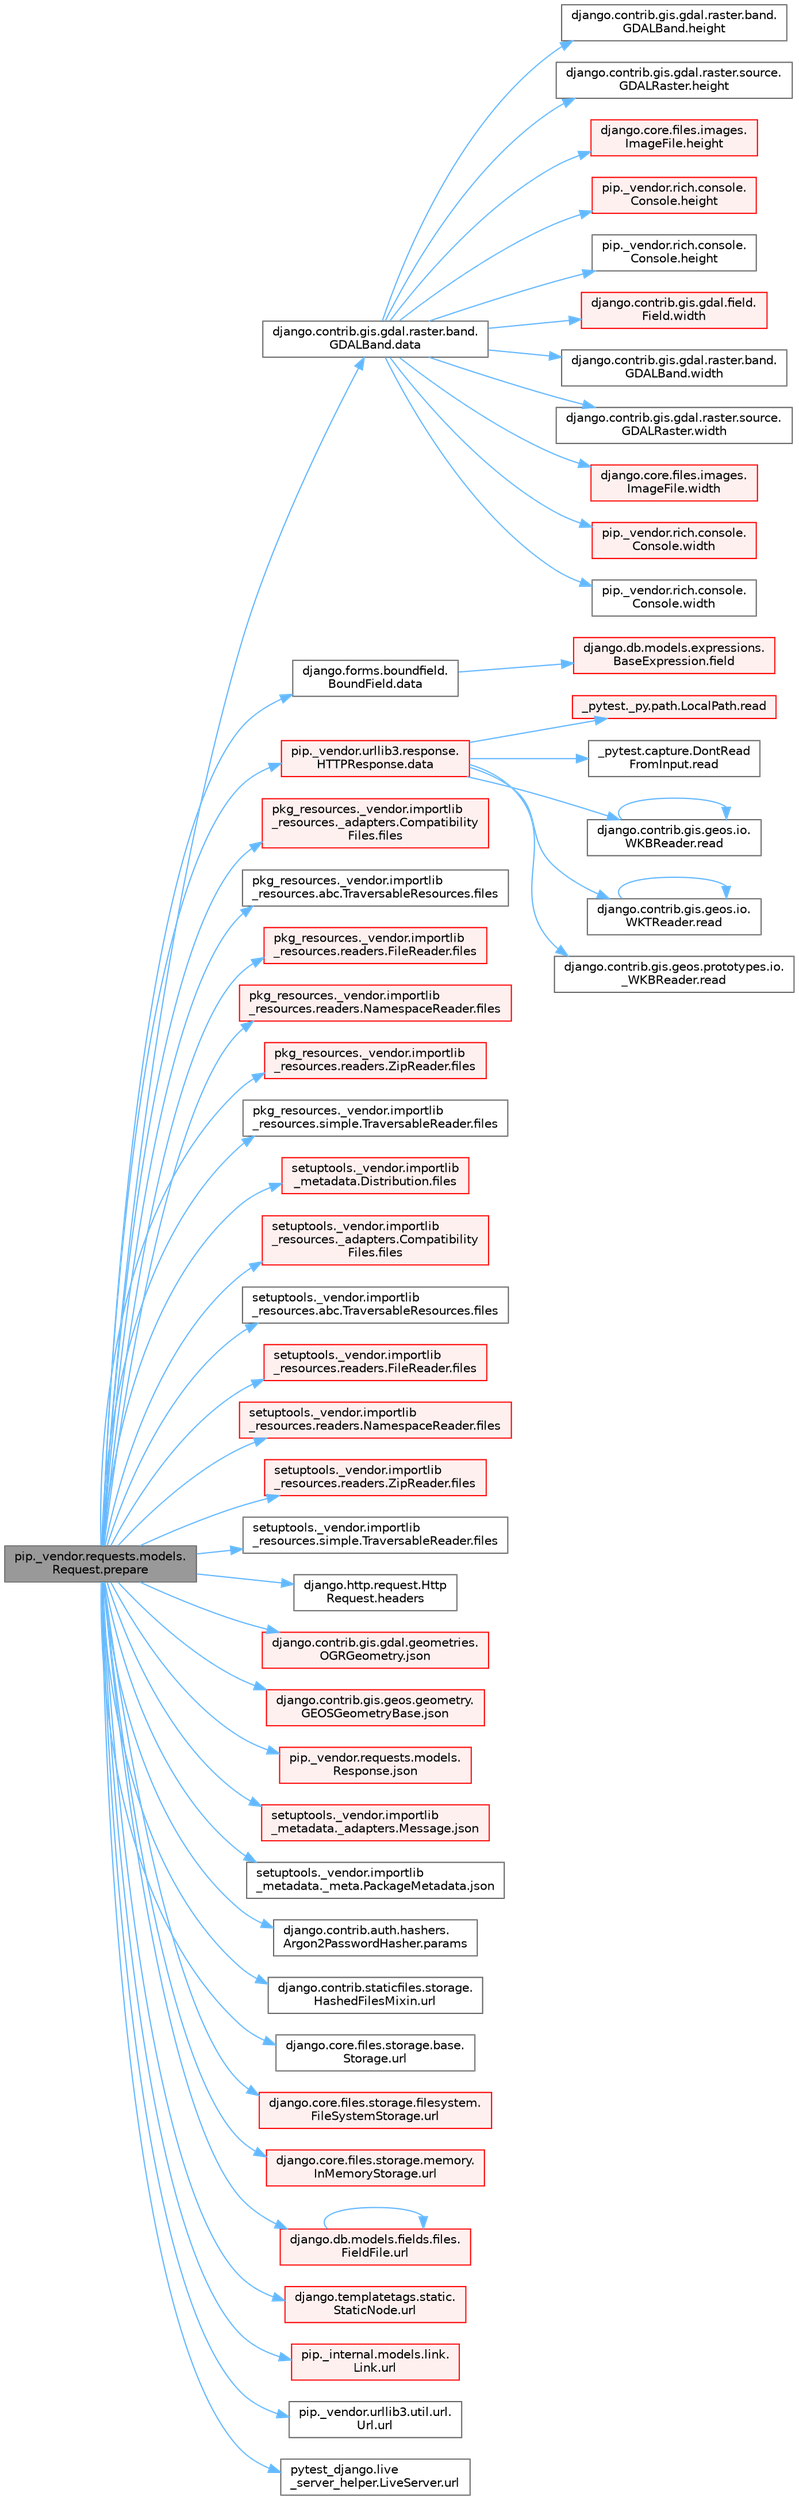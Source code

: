 digraph "pip._vendor.requests.models.Request.prepare"
{
 // LATEX_PDF_SIZE
  bgcolor="transparent";
  edge [fontname=Helvetica,fontsize=10,labelfontname=Helvetica,labelfontsize=10];
  node [fontname=Helvetica,fontsize=10,shape=box,height=0.2,width=0.4];
  rankdir="LR";
  Node1 [id="Node000001",label="pip._vendor.requests.models.\lRequest.prepare",height=0.2,width=0.4,color="gray40", fillcolor="grey60", style="filled", fontcolor="black",tooltip=" "];
  Node1 -> Node2 [id="edge1_Node000001_Node000002",color="steelblue1",style="solid",tooltip=" "];
  Node2 [id="Node000002",label="django.contrib.gis.gdal.raster.band.\lGDALBand.data",height=0.2,width=0.4,color="grey40", fillcolor="white", style="filled",URL="$classdjango_1_1contrib_1_1gis_1_1gdal_1_1raster_1_1band_1_1_g_d_a_l_band.html#a5d37dc4c4d5a50a21b75460e75f9ee4d",tooltip=" "];
  Node2 -> Node3 [id="edge2_Node000002_Node000003",color="steelblue1",style="solid",tooltip=" "];
  Node3 [id="Node000003",label="django.contrib.gis.gdal.raster.band.\lGDALBand.height",height=0.2,width=0.4,color="grey40", fillcolor="white", style="filled",URL="$classdjango_1_1contrib_1_1gis_1_1gdal_1_1raster_1_1band_1_1_g_d_a_l_band.html#a7bea10d663b16684316ee8a95120ed62",tooltip=" "];
  Node2 -> Node4 [id="edge3_Node000002_Node000004",color="steelblue1",style="solid",tooltip=" "];
  Node4 [id="Node000004",label="django.contrib.gis.gdal.raster.source.\lGDALRaster.height",height=0.2,width=0.4,color="grey40", fillcolor="white", style="filled",URL="$classdjango_1_1contrib_1_1gis_1_1gdal_1_1raster_1_1source_1_1_g_d_a_l_raster.html#a5a893c132270fb65d330a59510a6bff0",tooltip=" "];
  Node2 -> Node5 [id="edge4_Node000002_Node000005",color="steelblue1",style="solid",tooltip=" "];
  Node5 [id="Node000005",label="django.core.files.images.\lImageFile.height",height=0.2,width=0.4,color="red", fillcolor="#FFF0F0", style="filled",URL="$classdjango_1_1core_1_1files_1_1images_1_1_image_file.html#ad4617c14c2a4ffe0b677cd7c1579bd20",tooltip=" "];
  Node2 -> Node4524 [id="edge5_Node000002_Node004524",color="steelblue1",style="solid",tooltip=" "];
  Node4524 [id="Node004524",label="pip._vendor.rich.console.\lConsole.height",height=0.2,width=0.4,color="red", fillcolor="#FFF0F0", style="filled",URL="$classpip_1_1__vendor_1_1rich_1_1console_1_1_console.html#adf55ca44bd09a7285363cdfd2a411a53",tooltip=" "];
  Node2 -> Node4525 [id="edge6_Node000002_Node004525",color="steelblue1",style="solid",tooltip=" "];
  Node4525 [id="Node004525",label="pip._vendor.rich.console.\lConsole.height",height=0.2,width=0.4,color="grey40", fillcolor="white", style="filled",URL="$classpip_1_1__vendor_1_1rich_1_1console_1_1_console.html#ab53d9f9fda0d620f747ea404220d1e89",tooltip=" "];
  Node2 -> Node1832 [id="edge7_Node000002_Node001832",color="steelblue1",style="solid",tooltip=" "];
  Node1832 [id="Node001832",label="django.contrib.gis.gdal.field.\lField.width",height=0.2,width=0.4,color="red", fillcolor="#FFF0F0", style="filled",URL="$classdjango_1_1contrib_1_1gis_1_1gdal_1_1field_1_1_field.html#a9d43a623b937f633a9e6dca9323f5fa7",tooltip=" "];
  Node2 -> Node1833 [id="edge8_Node000002_Node001833",color="steelblue1",style="solid",tooltip=" "];
  Node1833 [id="Node001833",label="django.contrib.gis.gdal.raster.band.\lGDALBand.width",height=0.2,width=0.4,color="grey40", fillcolor="white", style="filled",URL="$classdjango_1_1contrib_1_1gis_1_1gdal_1_1raster_1_1band_1_1_g_d_a_l_band.html#a407780888708f2bb99b4d298eb6d8062",tooltip=" "];
  Node2 -> Node1834 [id="edge9_Node000002_Node001834",color="steelblue1",style="solid",tooltip=" "];
  Node1834 [id="Node001834",label="django.contrib.gis.gdal.raster.source.\lGDALRaster.width",height=0.2,width=0.4,color="grey40", fillcolor="white", style="filled",URL="$classdjango_1_1contrib_1_1gis_1_1gdal_1_1raster_1_1source_1_1_g_d_a_l_raster.html#a58442e42bce5bcabb54fab7a2e636bc2",tooltip=" "];
  Node2 -> Node1835 [id="edge10_Node000002_Node001835",color="steelblue1",style="solid",tooltip=" "];
  Node1835 [id="Node001835",label="django.core.files.images.\lImageFile.width",height=0.2,width=0.4,color="red", fillcolor="#FFF0F0", style="filled",URL="$classdjango_1_1core_1_1files_1_1images_1_1_image_file.html#a3a50a37ab3f2d7395c892a262ecb49bc",tooltip=" "];
  Node2 -> Node1836 [id="edge11_Node000002_Node001836",color="steelblue1",style="solid",tooltip=" "];
  Node1836 [id="Node001836",label="pip._vendor.rich.console.\lConsole.width",height=0.2,width=0.4,color="red", fillcolor="#FFF0F0", style="filled",URL="$classpip_1_1__vendor_1_1rich_1_1console_1_1_console.html#a3163e1b4e2842bc355d0f5c3100ecc08",tooltip=" "];
  Node2 -> Node1837 [id="edge12_Node000002_Node001837",color="steelblue1",style="solid",tooltip=" "];
  Node1837 [id="Node001837",label="pip._vendor.rich.console.\lConsole.width",height=0.2,width=0.4,color="grey40", fillcolor="white", style="filled",URL="$classpip_1_1__vendor_1_1rich_1_1console_1_1_console.html#aa2ba8c5fa1dd224794b0ac2acd384863",tooltip=" "];
  Node1 -> Node257 [id="edge13_Node000001_Node000257",color="steelblue1",style="solid",tooltip=" "];
  Node257 [id="Node000257",label="django.forms.boundfield.\lBoundField.data",height=0.2,width=0.4,color="grey40", fillcolor="white", style="filled",URL="$classdjango_1_1forms_1_1boundfield_1_1_bound_field.html#ad38e19a5099c352218e82322f47b020c",tooltip=" "];
  Node257 -> Node106 [id="edge14_Node000257_Node000106",color="steelblue1",style="solid",tooltip=" "];
  Node106 [id="Node000106",label="django.db.models.expressions.\lBaseExpression.field",height=0.2,width=0.4,color="red", fillcolor="#FFF0F0", style="filled",URL="$classdjango_1_1db_1_1models_1_1expressions_1_1_base_expression.html#a70aeb35391ada82c2e9f02b1c3ac150c",tooltip=" "];
  Node1 -> Node258 [id="edge15_Node000001_Node000258",color="steelblue1",style="solid",tooltip=" "];
  Node258 [id="Node000258",label="pip._vendor.urllib3.response.\lHTTPResponse.data",height=0.2,width=0.4,color="red", fillcolor="#FFF0F0", style="filled",URL="$classpip_1_1__vendor_1_1urllib3_1_1response_1_1_h_t_t_p_response.html#abf3c538704803faf453331b0031f3bdd",tooltip=" "];
  Node258 -> Node45 [id="edge16_Node000258_Node000045",color="steelblue1",style="solid",tooltip=" "];
  Node45 [id="Node000045",label="_pytest._py.path.LocalPath.read",height=0.2,width=0.4,color="red", fillcolor="#FFF0F0", style="filled",URL="$class__pytest_1_1__py_1_1path_1_1_local_path.html#a8640b65f715ce8a258379deb78a68fd8",tooltip=" "];
  Node258 -> Node259 [id="edge17_Node000258_Node000259",color="steelblue1",style="solid",tooltip=" "];
  Node259 [id="Node000259",label="_pytest.capture.DontRead\lFromInput.read",height=0.2,width=0.4,color="grey40", fillcolor="white", style="filled",URL="$class__pytest_1_1capture_1_1_dont_read_from_input.html#abe84d6d5626bed2fa4f52408d2b95d3f",tooltip=" "];
  Node258 -> Node260 [id="edge18_Node000258_Node000260",color="steelblue1",style="solid",tooltip=" "];
  Node260 [id="Node000260",label="django.contrib.gis.geos.io.\lWKBReader.read",height=0.2,width=0.4,color="grey40", fillcolor="white", style="filled",URL="$classdjango_1_1contrib_1_1gis_1_1geos_1_1io_1_1_w_k_b_reader.html#a690153c2f609f20814011beceded4ce6",tooltip=" "];
  Node260 -> Node260 [id="edge19_Node000260_Node000260",color="steelblue1",style="solid",tooltip=" "];
  Node258 -> Node261 [id="edge20_Node000258_Node000261",color="steelblue1",style="solid",tooltip=" "];
  Node261 [id="Node000261",label="django.contrib.gis.geos.io.\lWKTReader.read",height=0.2,width=0.4,color="grey40", fillcolor="white", style="filled",URL="$classdjango_1_1contrib_1_1gis_1_1geos_1_1io_1_1_w_k_t_reader.html#af8cdf42c9388b4ca18b86af2cd174dd0",tooltip=" "];
  Node261 -> Node261 [id="edge21_Node000261_Node000261",color="steelblue1",style="solid",tooltip=" "];
  Node258 -> Node262 [id="edge22_Node000258_Node000262",color="steelblue1",style="solid",tooltip=" "];
  Node262 [id="Node000262",label="django.contrib.gis.geos.prototypes.io.\l_WKBReader.read",height=0.2,width=0.4,color="grey40", fillcolor="white", style="filled",URL="$classdjango_1_1contrib_1_1gis_1_1geos_1_1prototypes_1_1io_1_1___w_k_b_reader.html#a71e78ed5a74b998533ef3801723a5827",tooltip=" "];
  Node1 -> Node1158 [id="edge23_Node000001_Node001158",color="steelblue1",style="solid",tooltip=" "];
  Node1158 [id="Node001158",label="pkg_resources._vendor.importlib\l_resources._adapters.Compatibility\lFiles.files",height=0.2,width=0.4,color="red", fillcolor="#FFF0F0", style="filled",URL="$classpkg__resources_1_1__vendor_1_1importlib__resources_1_1__adapters_1_1_compatibility_files.html#a8b9d338ee8b5f6f2b1b612d2835a5528",tooltip=" "];
  Node1 -> Node1165 [id="edge24_Node000001_Node001165",color="steelblue1",style="solid",tooltip=" "];
  Node1165 [id="Node001165",label="pkg_resources._vendor.importlib\l_resources.abc.TraversableResources.files",height=0.2,width=0.4,color="grey40", fillcolor="white", style="filled",URL="$classpkg__resources_1_1__vendor_1_1importlib__resources_1_1abc_1_1_traversable_resources.html#a355a5579db7885b20dd95b6175965f5b",tooltip=" "];
  Node1 -> Node1166 [id="edge25_Node000001_Node001166",color="steelblue1",style="solid",tooltip=" "];
  Node1166 [id="Node001166",label="pkg_resources._vendor.importlib\l_resources.readers.FileReader.files",height=0.2,width=0.4,color="red", fillcolor="#FFF0F0", style="filled",URL="$classpkg__resources_1_1__vendor_1_1importlib__resources_1_1readers_1_1_file_reader.html#ac80e1e3a22d012bbfb5f1b7a753bab21",tooltip=" "];
  Node1 -> Node1167 [id="edge26_Node000001_Node001167",color="steelblue1",style="solid",tooltip=" "];
  Node1167 [id="Node001167",label="pkg_resources._vendor.importlib\l_resources.readers.NamespaceReader.files",height=0.2,width=0.4,color="red", fillcolor="#FFF0F0", style="filled",URL="$classpkg__resources_1_1__vendor_1_1importlib__resources_1_1readers_1_1_namespace_reader.html#ae68f8b2f076387226b18c4889de277cf",tooltip=" "];
  Node1 -> Node1168 [id="edge27_Node000001_Node001168",color="steelblue1",style="solid",tooltip=" "];
  Node1168 [id="Node001168",label="pkg_resources._vendor.importlib\l_resources.readers.ZipReader.files",height=0.2,width=0.4,color="red", fillcolor="#FFF0F0", style="filled",URL="$classpkg__resources_1_1__vendor_1_1importlib__resources_1_1readers_1_1_zip_reader.html#a7d9335bea71d3023a14cdc45ca26157d",tooltip=" "];
  Node1 -> Node1172 [id="edge28_Node000001_Node001172",color="steelblue1",style="solid",tooltip=" "];
  Node1172 [id="Node001172",label="pkg_resources._vendor.importlib\l_resources.simple.TraversableReader.files",height=0.2,width=0.4,color="grey40", fillcolor="white", style="filled",URL="$classpkg__resources_1_1__vendor_1_1importlib__resources_1_1simple_1_1_traversable_reader.html#a17bf2eaa1cbb0affa5ec29f6fefacac8",tooltip=" "];
  Node1 -> Node1173 [id="edge29_Node000001_Node001173",color="steelblue1",style="solid",tooltip=" "];
  Node1173 [id="Node001173",label="setuptools._vendor.importlib\l_metadata.Distribution.files",height=0.2,width=0.4,color="red", fillcolor="#FFF0F0", style="filled",URL="$classsetuptools_1_1__vendor_1_1importlib__metadata_1_1_distribution.html#a4600c19bb68ff3c899dbcf38a2eaf98c",tooltip=" "];
  Node1 -> Node1261 [id="edge30_Node000001_Node001261",color="steelblue1",style="solid",tooltip=" "];
  Node1261 [id="Node001261",label="setuptools._vendor.importlib\l_resources._adapters.Compatibility\lFiles.files",height=0.2,width=0.4,color="red", fillcolor="#FFF0F0", style="filled",URL="$classsetuptools_1_1__vendor_1_1importlib__resources_1_1__adapters_1_1_compatibility_files.html#afe4ab3d957d5886ae615b184d7ac2835",tooltip=" "];
  Node1 -> Node1262 [id="edge31_Node000001_Node001262",color="steelblue1",style="solid",tooltip=" "];
  Node1262 [id="Node001262",label="setuptools._vendor.importlib\l_resources.abc.TraversableResources.files",height=0.2,width=0.4,color="grey40", fillcolor="white", style="filled",URL="$classsetuptools_1_1__vendor_1_1importlib__resources_1_1abc_1_1_traversable_resources.html#a573f46222fbe518cca97e89446113d04",tooltip=" "];
  Node1 -> Node1263 [id="edge32_Node000001_Node001263",color="steelblue1",style="solid",tooltip=" "];
  Node1263 [id="Node001263",label="setuptools._vendor.importlib\l_resources.readers.FileReader.files",height=0.2,width=0.4,color="red", fillcolor="#FFF0F0", style="filled",URL="$classsetuptools_1_1__vendor_1_1importlib__resources_1_1readers_1_1_file_reader.html#a8536b477e2f4ed83ac20b58baace6b4c",tooltip=" "];
  Node1 -> Node1264 [id="edge33_Node000001_Node001264",color="steelblue1",style="solid",tooltip=" "];
  Node1264 [id="Node001264",label="setuptools._vendor.importlib\l_resources.readers.NamespaceReader.files",height=0.2,width=0.4,color="red", fillcolor="#FFF0F0", style="filled",URL="$classsetuptools_1_1__vendor_1_1importlib__resources_1_1readers_1_1_namespace_reader.html#a80c5b3a6ae3f4903c4db5bb312f2ae49",tooltip=" "];
  Node1 -> Node1265 [id="edge34_Node000001_Node001265",color="steelblue1",style="solid",tooltip=" "];
  Node1265 [id="Node001265",label="setuptools._vendor.importlib\l_resources.readers.ZipReader.files",height=0.2,width=0.4,color="red", fillcolor="#FFF0F0", style="filled",URL="$classsetuptools_1_1__vendor_1_1importlib__resources_1_1readers_1_1_zip_reader.html#ac310114936b6978f32944f3845ee32ed",tooltip=" "];
  Node1 -> Node1266 [id="edge35_Node000001_Node001266",color="steelblue1",style="solid",tooltip=" "];
  Node1266 [id="Node001266",label="setuptools._vendor.importlib\l_resources.simple.TraversableReader.files",height=0.2,width=0.4,color="grey40", fillcolor="white", style="filled",URL="$classsetuptools_1_1__vendor_1_1importlib__resources_1_1simple_1_1_traversable_reader.html#a15b7bef75b9485b98deb4edccf1a5f53",tooltip=" "];
  Node1 -> Node455 [id="edge36_Node000001_Node000455",color="steelblue1",style="solid",tooltip=" "];
  Node455 [id="Node000455",label="django.http.request.Http\lRequest.headers",height=0.2,width=0.4,color="grey40", fillcolor="white", style="filled",URL="$classdjango_1_1http_1_1request_1_1_http_request.html#a757d86c06e163aa94180817723ce1b9c",tooltip=" "];
  Node1 -> Node4526 [id="edge37_Node000001_Node004526",color="steelblue1",style="solid",tooltip=" "];
  Node4526 [id="Node004526",label="django.contrib.gis.gdal.geometries.\lOGRGeometry.json",height=0.2,width=0.4,color="red", fillcolor="#FFF0F0", style="filled",URL="$classdjango_1_1contrib_1_1gis_1_1gdal_1_1geometries_1_1_o_g_r_geometry.html#a34333491ec8f99b0270a3572ef981d2c",tooltip=" "];
  Node1 -> Node4527 [id="edge38_Node000001_Node004527",color="steelblue1",style="solid",tooltip=" "];
  Node4527 [id="Node004527",label="django.contrib.gis.geos.geometry.\lGEOSGeometryBase.json",height=0.2,width=0.4,color="red", fillcolor="#FFF0F0", style="filled",URL="$classdjango_1_1contrib_1_1gis_1_1geos_1_1geometry_1_1_g_e_o_s_geometry_base.html#a11fb9678e472d65d11af6c46711e6b95",tooltip=" "];
  Node1 -> Node4529 [id="edge39_Node000001_Node004529",color="steelblue1",style="solid",tooltip=" "];
  Node4529 [id="Node004529",label="pip._vendor.requests.models.\lResponse.json",height=0.2,width=0.4,color="red", fillcolor="#FFF0F0", style="filled",URL="$classpip_1_1__vendor_1_1requests_1_1models_1_1_response.html#a46c84df980b2a8faac756d3c8bd71112",tooltip=" "];
  Node1 -> Node4530 [id="edge40_Node000001_Node004530",color="steelblue1",style="solid",tooltip=" "];
  Node4530 [id="Node004530",label="setuptools._vendor.importlib\l_metadata._adapters.Message.json",height=0.2,width=0.4,color="red", fillcolor="#FFF0F0", style="filled",URL="$classsetuptools_1_1__vendor_1_1importlib__metadata_1_1__adapters_1_1_message.html#a6bdb185ee5fbe316303accf285651b09",tooltip=" "];
  Node1 -> Node4545 [id="edge41_Node000001_Node004545",color="steelblue1",style="solid",tooltip=" "];
  Node4545 [id="Node004545",label="setuptools._vendor.importlib\l_metadata._meta.PackageMetadata.json",height=0.2,width=0.4,color="grey40", fillcolor="white", style="filled",URL="$classsetuptools_1_1__vendor_1_1importlib__metadata_1_1__meta_1_1_package_metadata.html#a16174cd5f8862d3b1d495860b72af248",tooltip=" "];
  Node1 -> Node133 [id="edge42_Node000001_Node000133",color="steelblue1",style="solid",tooltip=" "];
  Node133 [id="Node000133",label="django.contrib.auth.hashers.\lArgon2PasswordHasher.params",height=0.2,width=0.4,color="grey40", fillcolor="white", style="filled",URL="$classdjango_1_1contrib_1_1auth_1_1hashers_1_1_argon2_password_hasher.html#a7ff39876e9800961fb430e95e18f5687",tooltip=" "];
  Node1 -> Node2100 [id="edge43_Node000001_Node002100",color="steelblue1",style="solid",tooltip=" "];
  Node2100 [id="Node002100",label="django.contrib.staticfiles.storage.\lHashedFilesMixin.url",height=0.2,width=0.4,color="grey40", fillcolor="white", style="filled",URL="$classdjango_1_1contrib_1_1staticfiles_1_1storage_1_1_hashed_files_mixin.html#a81f974c7dd835781c0da370a9b83c70e",tooltip=" "];
  Node1 -> Node2101 [id="edge44_Node000001_Node002101",color="steelblue1",style="solid",tooltip=" "];
  Node2101 [id="Node002101",label="django.core.files.storage.base.\lStorage.url",height=0.2,width=0.4,color="grey40", fillcolor="white", style="filled",URL="$classdjango_1_1core_1_1files_1_1storage_1_1base_1_1_storage.html#a536c05b2d068ca7f08976a4cbd8957f8",tooltip=" "];
  Node1 -> Node2102 [id="edge45_Node000001_Node002102",color="steelblue1",style="solid",tooltip=" "];
  Node2102 [id="Node002102",label="django.core.files.storage.filesystem.\lFileSystemStorage.url",height=0.2,width=0.4,color="red", fillcolor="#FFF0F0", style="filled",URL="$classdjango_1_1core_1_1files_1_1storage_1_1filesystem_1_1_file_system_storage.html#a3bfcbd43a95c6ee84835ca43de1b4a62",tooltip=" "];
  Node1 -> Node2103 [id="edge46_Node000001_Node002103",color="steelblue1",style="solid",tooltip=" "];
  Node2103 [id="Node002103",label="django.core.files.storage.memory.\lInMemoryStorage.url",height=0.2,width=0.4,color="red", fillcolor="#FFF0F0", style="filled",URL="$classdjango_1_1core_1_1files_1_1storage_1_1memory_1_1_in_memory_storage.html#a3927991235f4ed2724a01497d99c8472",tooltip=" "];
  Node1 -> Node2104 [id="edge47_Node000001_Node002104",color="steelblue1",style="solid",tooltip=" "];
  Node2104 [id="Node002104",label="django.db.models.fields.files.\lFieldFile.url",height=0.2,width=0.4,color="red", fillcolor="#FFF0F0", style="filled",URL="$classdjango_1_1db_1_1models_1_1fields_1_1files_1_1_field_file.html#a068aaff04949963245840e3226b2c87a",tooltip=" "];
  Node2104 -> Node2104 [id="edge48_Node002104_Node002104",color="steelblue1",style="solid",tooltip=" "];
  Node1 -> Node2105 [id="edge49_Node000001_Node002105",color="steelblue1",style="solid",tooltip=" "];
  Node2105 [id="Node002105",label="django.templatetags.static.\lStaticNode.url",height=0.2,width=0.4,color="red", fillcolor="#FFF0F0", style="filled",URL="$classdjango_1_1templatetags_1_1static_1_1_static_node.html#a115d09ea1992e51f4b56d0e8b24abfb3",tooltip=" "];
  Node1 -> Node2108 [id="edge50_Node000001_Node002108",color="steelblue1",style="solid",tooltip=" "];
  Node2108 [id="Node002108",label="pip._internal.models.link.\lLink.url",height=0.2,width=0.4,color="red", fillcolor="#FFF0F0", style="filled",URL="$classpip_1_1__internal_1_1models_1_1link_1_1_link.html#a6a4e9c09f8076390a11cc9b3fe51aede",tooltip=" "];
  Node1 -> Node2110 [id="edge51_Node000001_Node002110",color="steelblue1",style="solid",tooltip=" "];
  Node2110 [id="Node002110",label="pip._vendor.urllib3.util.url.\lUrl.url",height=0.2,width=0.4,color="grey40", fillcolor="white", style="filled",URL="$classpip_1_1__vendor_1_1urllib3_1_1util_1_1url_1_1_url.html#a24a8206971ff2333245142ccff2daef2",tooltip=" "];
  Node1 -> Node2111 [id="edge52_Node000001_Node002111",color="steelblue1",style="solid",tooltip=" "];
  Node2111 [id="Node002111",label="pytest_django.live\l_server_helper.LiveServer.url",height=0.2,width=0.4,color="grey40", fillcolor="white", style="filled",URL="$classpytest__django_1_1live__server__helper_1_1_live_server.html#ae01d36904f93cefc0440a88f8e9a4c30",tooltip=" "];
}
